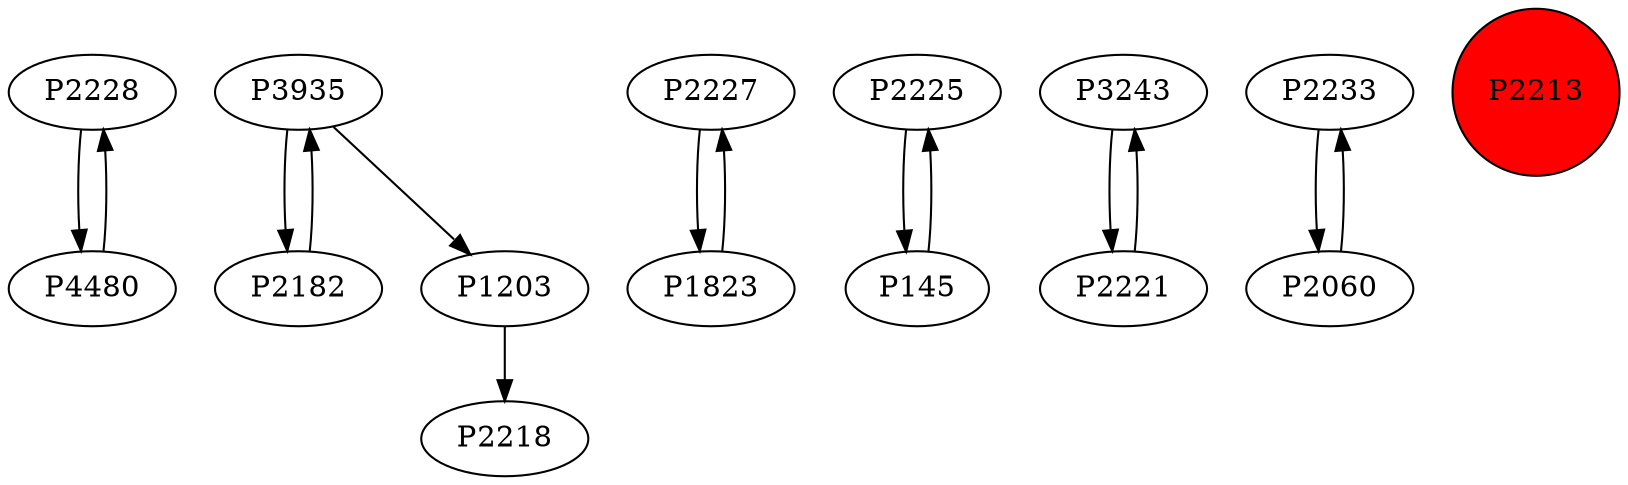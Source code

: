 digraph {
	P2228 -> P4480
	P3935 -> P2182
	P2227 -> P1823
	P2225 -> P145
	P3243 -> P2221
	P1203 -> P2218
	P2233 -> P2060
	P145 -> P2225
	P2060 -> P2233
	P3935 -> P1203
	P1823 -> P2227
	P2221 -> P3243
	P2182 -> P3935
	P4480 -> P2228
	P2213 [shape=circle]
	P2213 [style=filled]
	P2213 [fillcolor=red]
}